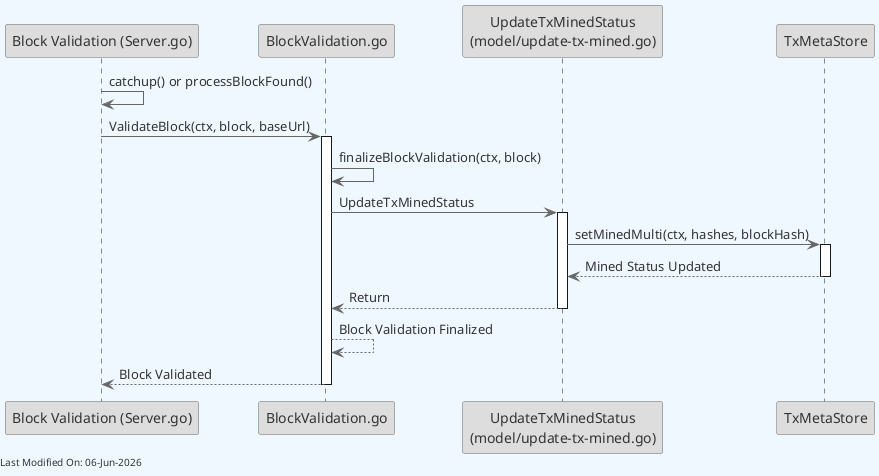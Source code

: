 @startuml
skinparam backgroundColor #F0F8FF
skinparam defaultFontColor #333333
skinparam arrowColor #666666

' Define borders for all elements
skinparam entity {
  BorderColor #666666
  BackgroundColor #DDDDDD
}

skinparam control {
  BorderColor #666666
  BackgroundColor #DDDDDD
}

skinparam participant {
  BorderColor #666666
  BackgroundColor #DDDDDD
}



participant "Block Validation (Server.go)" as Server
participant "BlockValidation.go" as BlockValidation
participant "UpdateTxMinedStatus\n(model/update-tx-mined.go)" as UpdateTxMinedStatus
participant "TxMetaStore" as TxMetaStore

Server -> Server: catchup() or processBlockFound()

Server -> BlockValidation: ValidateBlock(ctx, block, baseUrl)
activate BlockValidation

BlockValidation -> BlockValidation: finalizeBlockValidation(ctx, block)

BlockValidation -> UpdateTxMinedStatus: UpdateTxMinedStatus
activate UpdateTxMinedStatus

UpdateTxMinedStatus -> TxMetaStore: setMinedMulti(ctx, hashes, blockHash)
activate TxMetaStore

TxMetaStore --> UpdateTxMinedStatus: Mined Status Updated
deactivate TxMetaStore

UpdateTxMinedStatus --> BlockValidation: Return
deactivate UpdateTxMinedStatus

BlockValidation --> BlockValidation: Block Validation Finalized

BlockValidation --> Server: Block Validated
deactivate BlockValidation

left footer Last Modified On: %date("dd-MMM-yyyy")

@enduml
